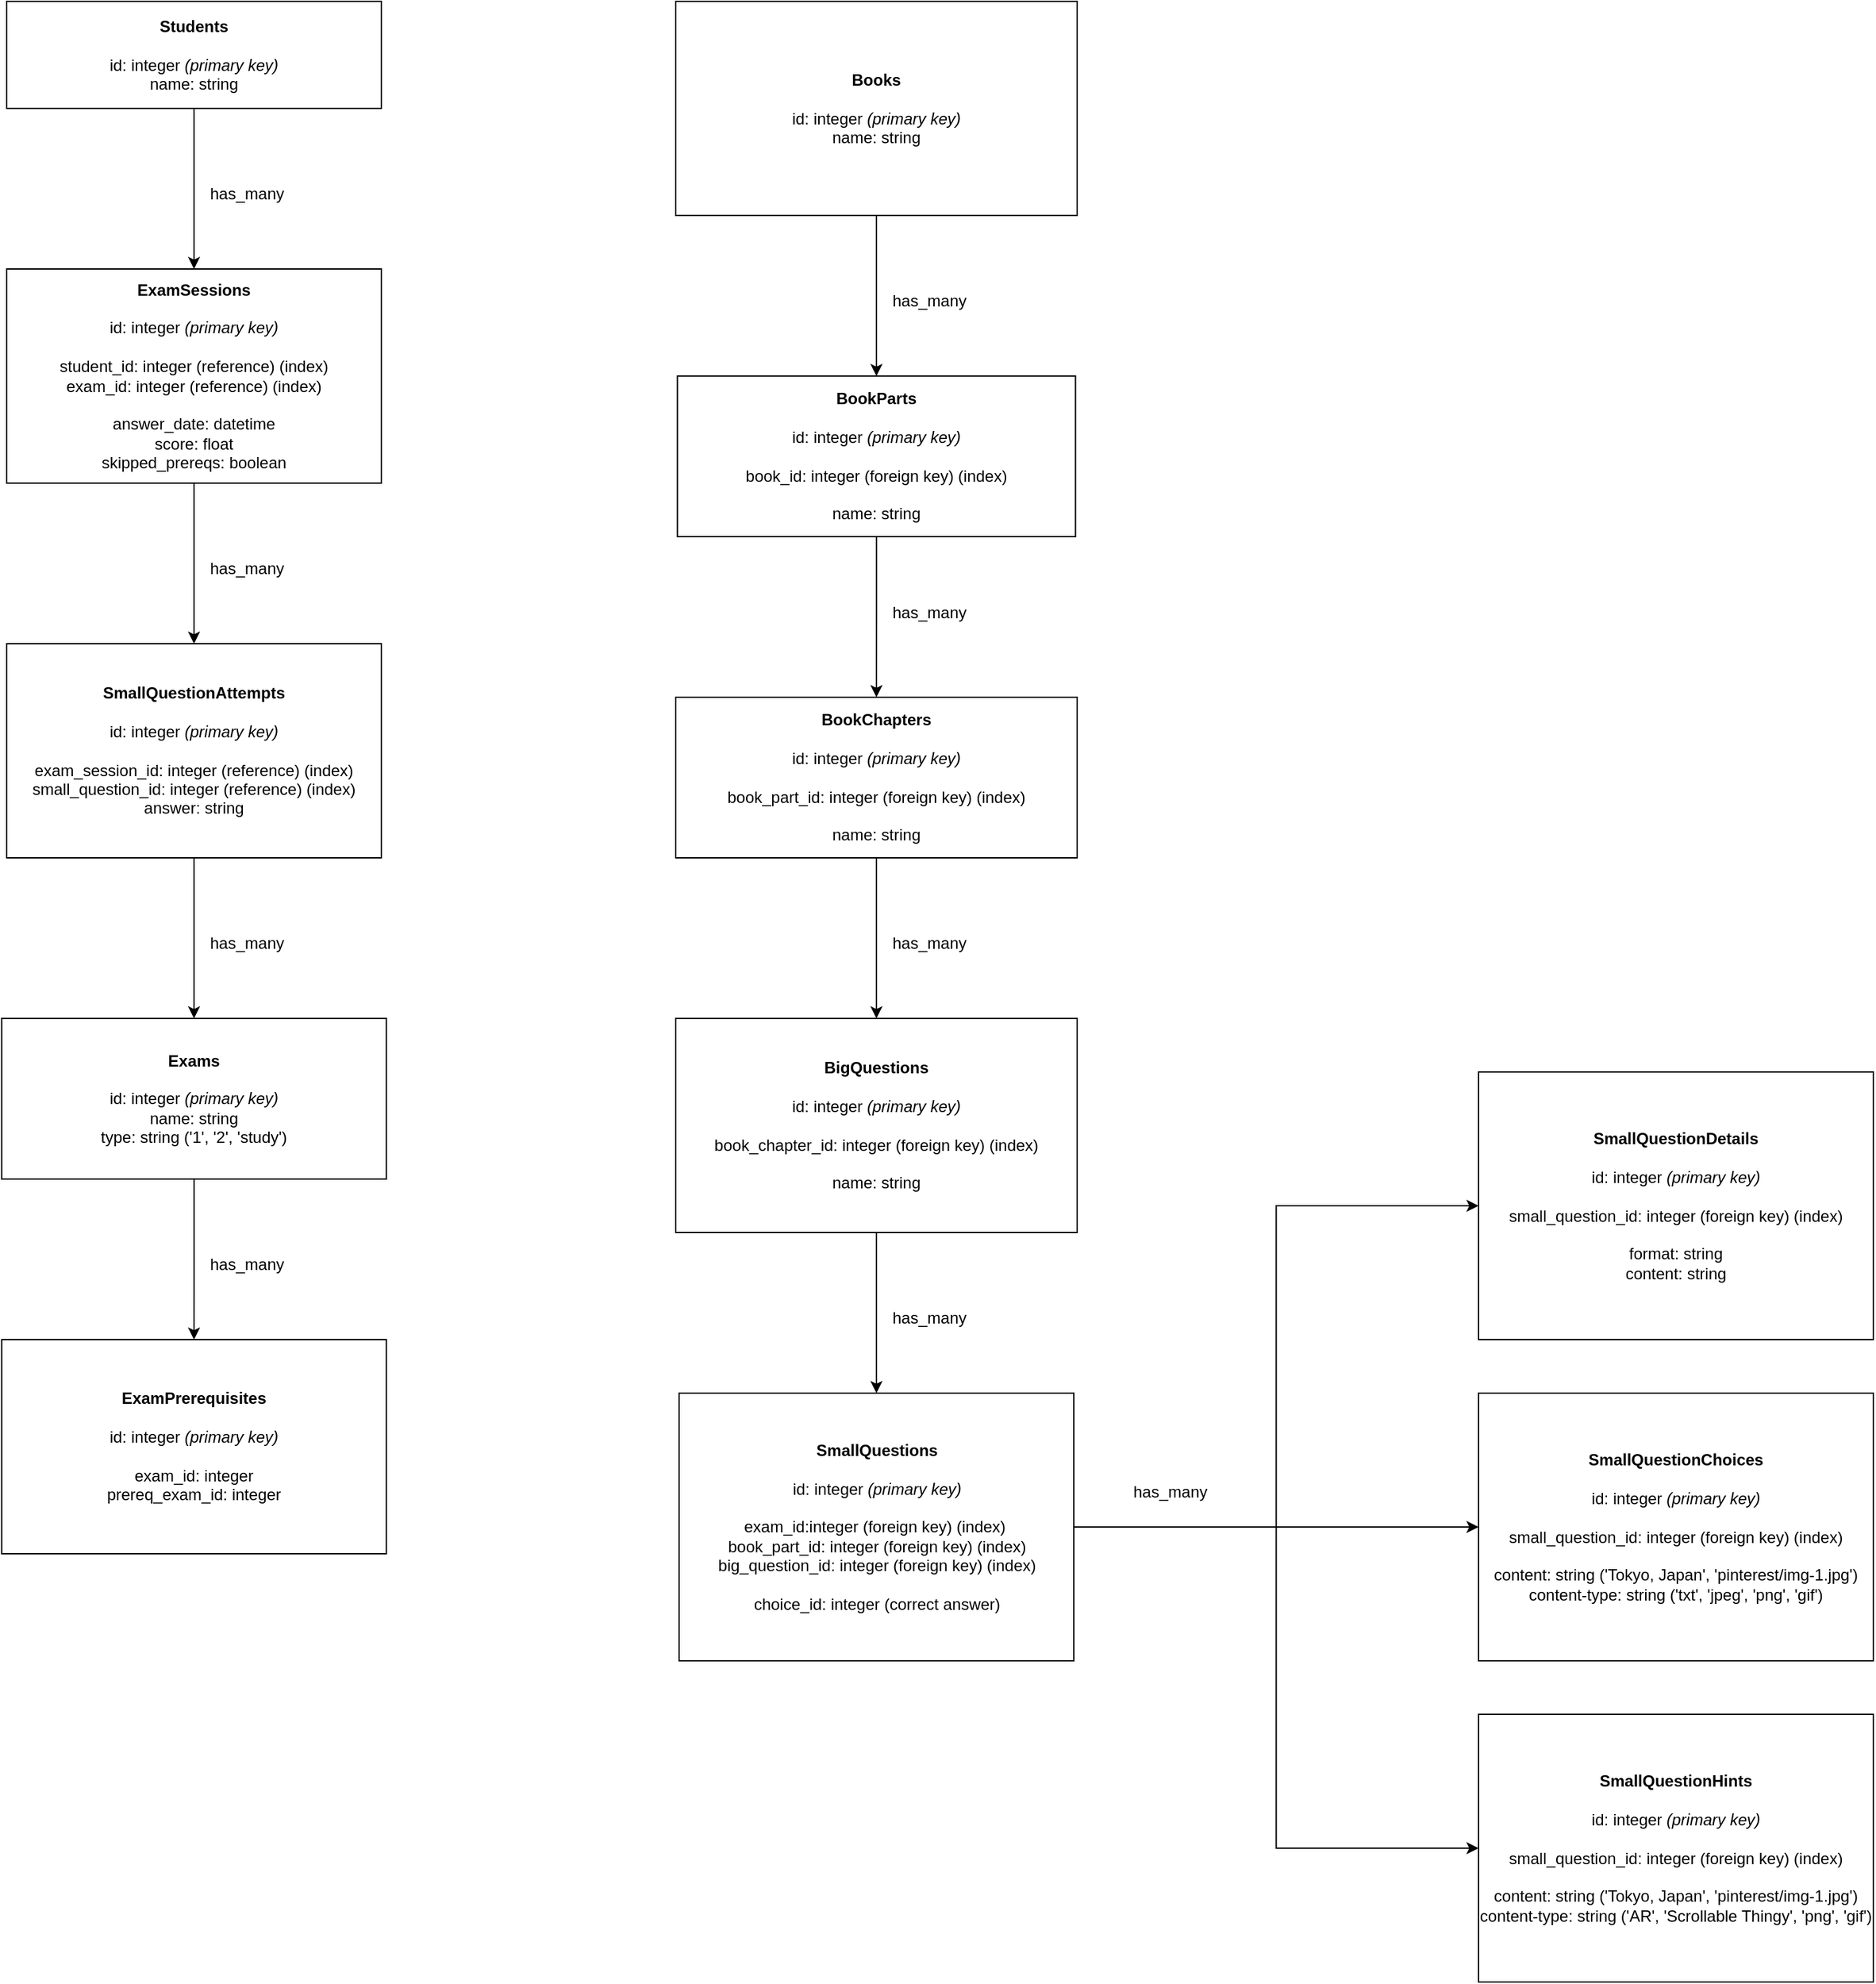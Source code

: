 <mxfile version="14.1.1" type="github"><diagram id="FdiALiFJnUp8SAaMx_4Q" name="Page-1"><mxGraphModel dx="2245" dy="660" grid="1" gridSize="10" guides="1" tooltips="1" connect="1" arrows="1" fold="1" page="1" pageScale="1" pageWidth="850" pageHeight="1100" math="0" shadow="0"><root><mxCell id="0"/><mxCell id="1" parent="0"/><mxCell id="gGN1wN3iHvsylxjkRUCd-52" style="edgeStyle=orthogonalEdgeStyle;rounded=0;orthogonalLoop=1;jettySize=auto;html=1;entryX=0.5;entryY=0;entryDx=0;entryDy=0;" edge="1" parent="1" source="gGN1wN3iHvsylxjkRUCd-1" target="gGN1wN3iHvsylxjkRUCd-25"><mxGeometry relative="1" as="geometry"/></mxCell><mxCell id="gGN1wN3iHvsylxjkRUCd-1" value="&lt;b&gt;Students&lt;/b&gt;&lt;br&gt;&lt;br&gt;id: integer&lt;i&gt;&amp;nbsp;(primary key)&lt;/i&gt;&lt;br&gt;name: string" style="rounded=0;whiteSpace=wrap;html=1;" vertex="1" parent="1"><mxGeometry x="-210" y="80" width="280" height="80" as="geometry"/></mxCell><mxCell id="gGN1wN3iHvsylxjkRUCd-55" style="edgeStyle=orthogonalEdgeStyle;rounded=0;orthogonalLoop=1;jettySize=auto;html=1;entryX=0.5;entryY=0;entryDx=0;entryDy=0;" edge="1" parent="1" source="gGN1wN3iHvsylxjkRUCd-2" target="gGN1wN3iHvsylxjkRUCd-33"><mxGeometry relative="1" as="geometry"/></mxCell><mxCell id="gGN1wN3iHvsylxjkRUCd-2" value="&lt;b&gt;Exams&lt;/b&gt;&lt;br&gt;&lt;br&gt;id: integer&lt;i&gt;&amp;nbsp;(primary key)&lt;/i&gt;&lt;br&gt;name: string&lt;br&gt;type: string ('1', '2', 'study')" style="rounded=0;whiteSpace=wrap;html=1;" vertex="1" parent="1"><mxGeometry x="-213.75" y="840" width="287.5" height="120" as="geometry"/></mxCell><mxCell id="gGN1wN3iHvsylxjkRUCd-44" style="edgeStyle=orthogonalEdgeStyle;rounded=0;orthogonalLoop=1;jettySize=auto;html=1;entryX=0.5;entryY=0;entryDx=0;entryDy=0;" edge="1" parent="1" source="gGN1wN3iHvsylxjkRUCd-14" target="gGN1wN3iHvsylxjkRUCd-15"><mxGeometry relative="1" as="geometry"/></mxCell><mxCell id="gGN1wN3iHvsylxjkRUCd-14" value="&lt;b&gt;Books&lt;br&gt;&lt;/b&gt;&lt;br&gt;id: integer&lt;i&gt; (primary key)&lt;/i&gt;&lt;br&gt;name: string" style="rounded=0;whiteSpace=wrap;html=1;" vertex="1" parent="1"><mxGeometry x="290" y="80" width="300" height="160" as="geometry"/></mxCell><mxCell id="gGN1wN3iHvsylxjkRUCd-45" style="edgeStyle=orthogonalEdgeStyle;rounded=0;orthogonalLoop=1;jettySize=auto;html=1;entryX=0.5;entryY=0;entryDx=0;entryDy=0;" edge="1" parent="1" source="gGN1wN3iHvsylxjkRUCd-15" target="gGN1wN3iHvsylxjkRUCd-16"><mxGeometry relative="1" as="geometry"/></mxCell><mxCell id="gGN1wN3iHvsylxjkRUCd-15" value="&lt;b&gt;BookParts&lt;br&gt;&lt;/b&gt;&lt;br&gt;id: integer&lt;i&gt;&amp;nbsp;(primary key)&lt;/i&gt;&lt;br&gt;&lt;br&gt;book_id: integer (foreign key) (index)&lt;br&gt;&lt;br&gt;name: string" style="rounded=0;whiteSpace=wrap;html=1;" vertex="1" parent="1"><mxGeometry x="291.25" y="360" width="297.5" height="120" as="geometry"/></mxCell><mxCell id="gGN1wN3iHvsylxjkRUCd-46" style="edgeStyle=orthogonalEdgeStyle;rounded=0;orthogonalLoop=1;jettySize=auto;html=1;entryX=0.5;entryY=0;entryDx=0;entryDy=0;" edge="1" parent="1" source="gGN1wN3iHvsylxjkRUCd-16" target="gGN1wN3iHvsylxjkRUCd-17"><mxGeometry relative="1" as="geometry"/></mxCell><mxCell id="gGN1wN3iHvsylxjkRUCd-16" value="&lt;b&gt;BookChapters&lt;/b&gt;&lt;br&gt;&lt;br&gt;id: integer&lt;i&gt;&amp;nbsp;(primary key)&lt;/i&gt;&lt;br&gt;&lt;br&gt;book_part_id: integer (foreign key) (index)&lt;br&gt;&lt;br&gt;name: string" style="rounded=0;whiteSpace=wrap;html=1;" vertex="1" parent="1"><mxGeometry x="290" y="600" width="300" height="120" as="geometry"/></mxCell><mxCell id="gGN1wN3iHvsylxjkRUCd-47" style="edgeStyle=orthogonalEdgeStyle;rounded=0;orthogonalLoop=1;jettySize=auto;html=1;entryX=0.5;entryY=0;entryDx=0;entryDy=0;" edge="1" parent="1" source="gGN1wN3iHvsylxjkRUCd-17" target="gGN1wN3iHvsylxjkRUCd-18"><mxGeometry relative="1" as="geometry"/></mxCell><mxCell id="gGN1wN3iHvsylxjkRUCd-17" value="&lt;b&gt;BigQuestions&lt;/b&gt;&lt;br&gt;&lt;br&gt;id: integer&lt;i&gt;&amp;nbsp;(primary key)&lt;/i&gt;&lt;br&gt;&lt;br&gt;book_chapter_id: integer (foreign key) (index)&lt;br&gt;&lt;br&gt;name: string" style="rounded=0;whiteSpace=wrap;html=1;" vertex="1" parent="1"><mxGeometry x="290" y="840" width="300" height="160" as="geometry"/></mxCell><mxCell id="gGN1wN3iHvsylxjkRUCd-60" style="edgeStyle=orthogonalEdgeStyle;rounded=0;orthogonalLoop=1;jettySize=auto;html=1;entryX=0;entryY=0.5;entryDx=0;entryDy=0;" edge="1" parent="1" source="gGN1wN3iHvsylxjkRUCd-18" target="gGN1wN3iHvsylxjkRUCd-32"><mxGeometry relative="1" as="geometry"/></mxCell><mxCell id="gGN1wN3iHvsylxjkRUCd-63" style="edgeStyle=orthogonalEdgeStyle;rounded=0;orthogonalLoop=1;jettySize=auto;html=1;entryX=0;entryY=0.5;entryDx=0;entryDy=0;" edge="1" parent="1" source="gGN1wN3iHvsylxjkRUCd-18" target="gGN1wN3iHvsylxjkRUCd-41"><mxGeometry relative="1" as="geometry"/></mxCell><mxCell id="gGN1wN3iHvsylxjkRUCd-64" style="edgeStyle=orthogonalEdgeStyle;rounded=0;orthogonalLoop=1;jettySize=auto;html=1;entryX=0;entryY=0.5;entryDx=0;entryDy=0;" edge="1" parent="1" source="gGN1wN3iHvsylxjkRUCd-18" target="gGN1wN3iHvsylxjkRUCd-37"><mxGeometry relative="1" as="geometry"/></mxCell><mxCell id="gGN1wN3iHvsylxjkRUCd-18" value="&lt;b&gt;SmallQuestions&lt;/b&gt;&lt;br&gt;&lt;br&gt;id: integer&lt;i&gt;&amp;nbsp;(primary key)&lt;/i&gt;&lt;br&gt;&lt;br&gt;exam_id:integer (foreign key) (index)&amp;nbsp;&lt;br&gt;book_part_id: integer (foreign key) (index)&lt;br&gt;big_question_id: integer (foreign key) (index)&lt;br&gt;&lt;br&gt;choice_id: integer (correct answer)" style="rounded=0;whiteSpace=wrap;html=1;" vertex="1" parent="1"><mxGeometry x="292.5" y="1120" width="295" height="200" as="geometry"/></mxCell><mxCell id="gGN1wN3iHvsylxjkRUCd-53" style="edgeStyle=orthogonalEdgeStyle;rounded=0;orthogonalLoop=1;jettySize=auto;html=1;entryX=0.5;entryY=0;entryDx=0;entryDy=0;" edge="1" parent="1" source="gGN1wN3iHvsylxjkRUCd-25" target="gGN1wN3iHvsylxjkRUCd-26"><mxGeometry relative="1" as="geometry"/></mxCell><mxCell id="gGN1wN3iHvsylxjkRUCd-25" value="&lt;b&gt;ExamSessions&lt;/b&gt;&lt;br&gt;&lt;br&gt;id: integer&lt;i&gt;&amp;nbsp;(primary key)&lt;/i&gt;&lt;br&gt;&lt;br&gt;student_id: integer&amp;nbsp;(reference) (index)&lt;br&gt;exam_id: integer&amp;nbsp;(reference) (index)&lt;br&gt;&lt;br&gt;answer_date: datetime&lt;br&gt;score: float&lt;br&gt;skipped_prereqs: boolean" style="rounded=0;whiteSpace=wrap;html=1;" vertex="1" parent="1"><mxGeometry x="-210" y="280" width="280" height="160" as="geometry"/></mxCell><mxCell id="gGN1wN3iHvsylxjkRUCd-54" style="edgeStyle=orthogonalEdgeStyle;rounded=0;orthogonalLoop=1;jettySize=auto;html=1;entryX=0.5;entryY=0;entryDx=0;entryDy=0;" edge="1" parent="1" source="gGN1wN3iHvsylxjkRUCd-26" target="gGN1wN3iHvsylxjkRUCd-2"><mxGeometry relative="1" as="geometry"/></mxCell><mxCell id="gGN1wN3iHvsylxjkRUCd-26" value="&lt;b&gt;SmallQuestionAttempts&lt;/b&gt;&lt;br&gt;&lt;br&gt;id: integer&lt;i&gt;&amp;nbsp;(primary key)&lt;/i&gt;&lt;br&gt;&lt;br&gt;exam_session_id:&amp;nbsp;integer (reference) (index)&lt;br&gt;small_question_id: integer (reference) (index)&lt;br&gt;answer: string" style="rounded=0;whiteSpace=wrap;html=1;" vertex="1" parent="1"><mxGeometry x="-210" y="560" width="280" height="160" as="geometry"/></mxCell><mxCell id="gGN1wN3iHvsylxjkRUCd-32" value="&lt;b&gt;SmallQuestionChoices&lt;/b&gt;&lt;br&gt;&lt;br&gt;id: integer&lt;i&gt;&amp;nbsp;(primary key)&lt;/i&gt;&lt;br&gt;&lt;br&gt;small_question_id: integer (foreign key) (index)&lt;br&gt;&lt;br&gt;content: string ('Tokyo, Japan', 'pinterest/img-1.jpg')&lt;br&gt;content-type: string ('txt', 'jpeg', 'png', 'gif')" style="rounded=0;whiteSpace=wrap;html=1;" vertex="1" parent="1"><mxGeometry x="890" y="1120" width="295" height="200" as="geometry"/></mxCell><mxCell id="gGN1wN3iHvsylxjkRUCd-33" value="&lt;b&gt;ExamPrerequisites&lt;/b&gt;&lt;br&gt;&lt;br&gt;id: integer&lt;i&gt;&amp;nbsp;(primary key)&lt;/i&gt;&lt;br&gt;&lt;br&gt;exam_id: integer&lt;br&gt;prereq_exam_id: integer" style="rounded=0;whiteSpace=wrap;html=1;" vertex="1" parent="1"><mxGeometry x="-213.75" y="1080" width="287.5" height="160" as="geometry"/></mxCell><mxCell id="gGN1wN3iHvsylxjkRUCd-37" value="&lt;b&gt;SmallQuestionHints&lt;/b&gt;&lt;br&gt;&lt;br&gt;id: integer&lt;i&gt;&amp;nbsp;(primary key)&lt;/i&gt;&lt;br&gt;&lt;br&gt;small_question_id: integer (foreign key) (index)&lt;br&gt;&lt;br&gt;content: string ('Tokyo, Japan', 'pinterest/img-1.jpg')&lt;br&gt;content-type: string ('AR', 'Scrollable Thingy', 'png', 'gif')" style="rounded=0;whiteSpace=wrap;html=1;" vertex="1" parent="1"><mxGeometry x="890" y="1360" width="295" height="200" as="geometry"/></mxCell><mxCell id="gGN1wN3iHvsylxjkRUCd-41" value="&lt;b&gt;SmallQuestionDetails&lt;/b&gt;&lt;br&gt;&lt;br&gt;id: integer&lt;i&gt;&amp;nbsp;(primary key)&lt;/i&gt;&lt;br&gt;&lt;br&gt;small_question_id: integer (foreign key) (index)&lt;br&gt;&lt;br&gt;format: string&lt;br&gt;content: string" style="rounded=0;whiteSpace=wrap;html=1;" vertex="1" parent="1"><mxGeometry x="890" y="880" width="295" height="200" as="geometry"/></mxCell><mxCell id="gGN1wN3iHvsylxjkRUCd-48" value="&lt;div style=&quot;text-align: center&quot;&gt;&lt;span&gt;&lt;font face=&quot;helvetica&quot;&gt;has_many&lt;/font&gt;&lt;/span&gt;&lt;/div&gt;" style="text;whiteSpace=wrap;html=1;" vertex="1" parent="1"><mxGeometry x="450" y="290" width="70" height="30" as="geometry"/></mxCell><mxCell id="gGN1wN3iHvsylxjkRUCd-49" value="&lt;div style=&quot;text-align: center&quot;&gt;&lt;span&gt;&lt;font face=&quot;helvetica&quot;&gt;has_many&lt;/font&gt;&lt;/span&gt;&lt;/div&gt;" style="text;whiteSpace=wrap;html=1;" vertex="1" parent="1"><mxGeometry x="450" y="523" width="70" height="30" as="geometry"/></mxCell><mxCell id="gGN1wN3iHvsylxjkRUCd-50" value="&lt;div style=&quot;text-align: center&quot;&gt;&lt;span&gt;&lt;font face=&quot;helvetica&quot;&gt;has_many&lt;/font&gt;&lt;/span&gt;&lt;/div&gt;" style="text;whiteSpace=wrap;html=1;" vertex="1" parent="1"><mxGeometry x="450" y="770" width="70" height="30" as="geometry"/></mxCell><mxCell id="gGN1wN3iHvsylxjkRUCd-51" value="&lt;div style=&quot;text-align: center&quot;&gt;&lt;span&gt;&lt;font face=&quot;helvetica&quot;&gt;has_many&lt;/font&gt;&lt;/span&gt;&lt;/div&gt;" style="text;whiteSpace=wrap;html=1;" vertex="1" parent="1"><mxGeometry x="450" y="1050" width="70" height="30" as="geometry"/></mxCell><mxCell id="gGN1wN3iHvsylxjkRUCd-56" value="&lt;div style=&quot;text-align: center&quot;&gt;&lt;span&gt;&lt;font face=&quot;helvetica&quot;&gt;has_many&lt;/font&gt;&lt;/span&gt;&lt;/div&gt;" style="text;whiteSpace=wrap;html=1;" vertex="1" parent="1"><mxGeometry x="-60" y="210" width="70" height="30" as="geometry"/></mxCell><mxCell id="gGN1wN3iHvsylxjkRUCd-57" value="&lt;div style=&quot;text-align: center&quot;&gt;&lt;span&gt;&lt;font face=&quot;helvetica&quot;&gt;has_many&lt;/font&gt;&lt;/span&gt;&lt;/div&gt;" style="text;whiteSpace=wrap;html=1;" vertex="1" parent="1"><mxGeometry x="-60" y="490" width="70" height="30" as="geometry"/></mxCell><mxCell id="gGN1wN3iHvsylxjkRUCd-58" value="&lt;div style=&quot;text-align: center&quot;&gt;&lt;span&gt;&lt;font face=&quot;helvetica&quot;&gt;has_many&lt;/font&gt;&lt;/span&gt;&lt;/div&gt;" style="text;whiteSpace=wrap;html=1;" vertex="1" parent="1"><mxGeometry x="-60" y="770" width="70" height="30" as="geometry"/></mxCell><mxCell id="gGN1wN3iHvsylxjkRUCd-59" value="&lt;div style=&quot;text-align: center&quot;&gt;&lt;span&gt;&lt;font face=&quot;helvetica&quot;&gt;has_many&lt;/font&gt;&lt;/span&gt;&lt;/div&gt;" style="text;whiteSpace=wrap;html=1;" vertex="1" parent="1"><mxGeometry x="-60" y="1010" width="70" height="30" as="geometry"/></mxCell><mxCell id="gGN1wN3iHvsylxjkRUCd-65" value="&lt;div style=&quot;text-align: center&quot;&gt;&lt;span&gt;&lt;font face=&quot;helvetica&quot;&gt;has_many&lt;/font&gt;&lt;/span&gt;&lt;/div&gt;" style="text;whiteSpace=wrap;html=1;" vertex="1" parent="1"><mxGeometry x="630" y="1180" width="70" height="30" as="geometry"/></mxCell></root></mxGraphModel></diagram></mxfile>